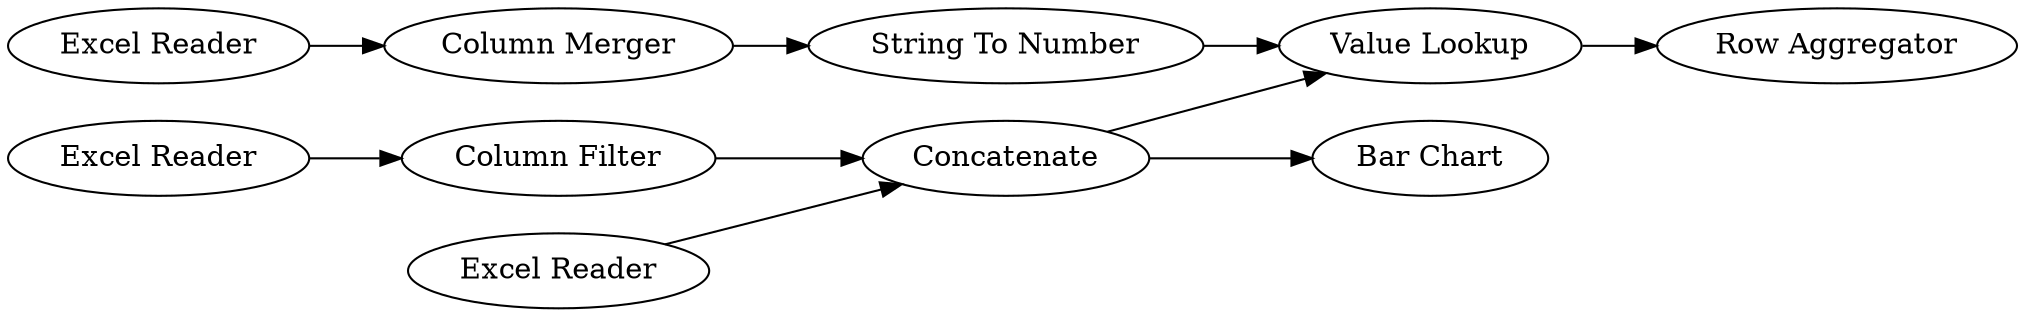 digraph {
	8 -> 22
	8 -> 26
	21 -> 23
	27 -> 8
	7 -> 27
	22 -> 12
	23 -> 22
	18 -> 21
	6 -> 8
	27 [label="Column Filter"]
	7 [label="Excel Reader"]
	22 [label="Value Lookup"]
	23 [label="String To Number"]
	26 [label="Bar Chart"]
	18 [label="Excel Reader"]
	21 [label="Column Merger"]
	6 [label="Excel Reader"]
	8 [label=Concatenate]
	12 [label="Row Aggregator"]
	rankdir=LR
}
